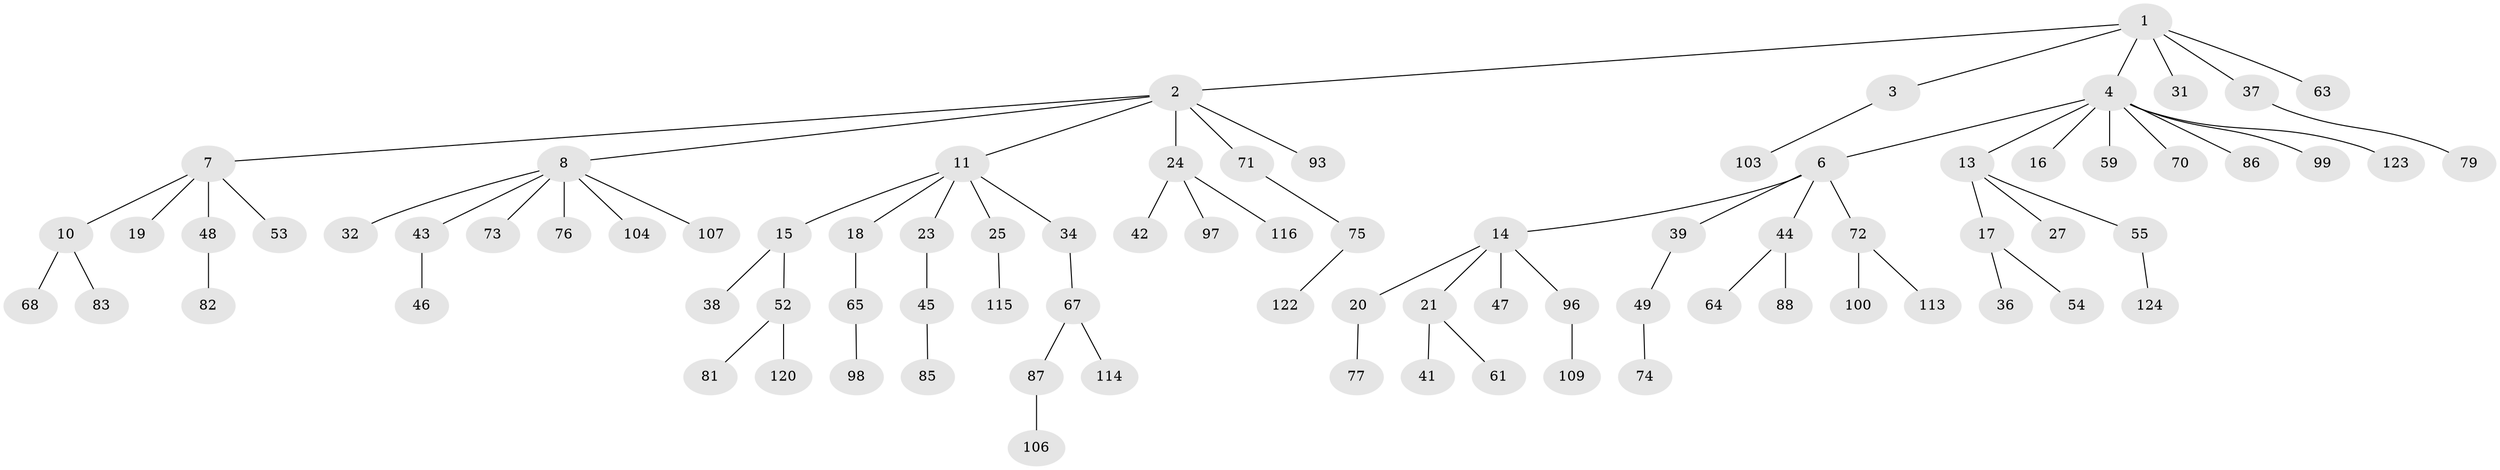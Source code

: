 // original degree distribution, {7: 0.008, 5: 0.048, 3: 0.136, 6: 0.024, 4: 0.04, 1: 0.512, 2: 0.232}
// Generated by graph-tools (version 1.1) at 2025/11/02/27/25 16:11:28]
// undirected, 84 vertices, 83 edges
graph export_dot {
graph [start="1"]
  node [color=gray90,style=filled];
  1 [super="+108"];
  2 [super="+5"];
  3 [super="+58"];
  4 [super="+9"];
  6 [super="+29"];
  7 [super="+40"];
  8 [super="+12"];
  10 [super="+60"];
  11 [super="+22"];
  13 [super="+30"];
  14 [super="+28"];
  15;
  16;
  17 [super="+102"];
  18;
  19;
  20 [super="+26"];
  21 [super="+33"];
  23 [super="+35"];
  24 [super="+94"];
  25 [super="+56"];
  27;
  31 [super="+121"];
  32;
  34 [super="+51"];
  36;
  37;
  38 [super="+125"];
  39;
  41 [super="+69"];
  42 [super="+118"];
  43 [super="+57"];
  44 [super="+62"];
  45 [super="+92"];
  46 [super="+50"];
  47;
  48 [super="+110"];
  49 [super="+91"];
  52 [super="+66"];
  53;
  54;
  55;
  59;
  61;
  63;
  64;
  65 [super="+90"];
  67 [super="+80"];
  68;
  70 [super="+101"];
  71 [super="+78"];
  72 [super="+89"];
  73;
  74;
  75 [super="+84"];
  76;
  77;
  79;
  81;
  82;
  83;
  85 [super="+112"];
  86;
  87 [super="+105"];
  88 [super="+95"];
  93 [super="+119"];
  96 [super="+111"];
  97;
  98;
  99;
  100;
  103;
  104;
  106;
  107;
  109;
  113;
  114;
  115 [super="+117"];
  116;
  120;
  122;
  123;
  124;
  1 -- 2;
  1 -- 3;
  1 -- 4;
  1 -- 31;
  1 -- 37;
  1 -- 63;
  2 -- 7;
  2 -- 8;
  2 -- 24;
  2 -- 11;
  2 -- 93;
  2 -- 71;
  3 -- 103;
  4 -- 6;
  4 -- 59;
  4 -- 86;
  4 -- 99;
  4 -- 16;
  4 -- 70;
  4 -- 123;
  4 -- 13;
  6 -- 14;
  6 -- 39;
  6 -- 44;
  6 -- 72;
  7 -- 10;
  7 -- 19;
  7 -- 48;
  7 -- 53;
  8 -- 32;
  8 -- 107;
  8 -- 73;
  8 -- 43;
  8 -- 104;
  8 -- 76;
  10 -- 83;
  10 -- 68;
  11 -- 15;
  11 -- 18;
  11 -- 23;
  11 -- 25;
  11 -- 34;
  13 -- 17;
  13 -- 27;
  13 -- 55;
  14 -- 20;
  14 -- 21;
  14 -- 47;
  14 -- 96;
  15 -- 38;
  15 -- 52;
  17 -- 36;
  17 -- 54;
  18 -- 65;
  20 -- 77;
  21 -- 61;
  21 -- 41;
  23 -- 45;
  24 -- 42;
  24 -- 97;
  24 -- 116;
  25 -- 115;
  34 -- 67;
  37 -- 79;
  39 -- 49;
  43 -- 46;
  44 -- 64;
  44 -- 88;
  45 -- 85;
  48 -- 82;
  49 -- 74;
  52 -- 81;
  52 -- 120;
  55 -- 124;
  65 -- 98;
  67 -- 114;
  67 -- 87;
  71 -- 75;
  72 -- 100;
  72 -- 113;
  75 -- 122;
  87 -- 106;
  96 -- 109;
}
